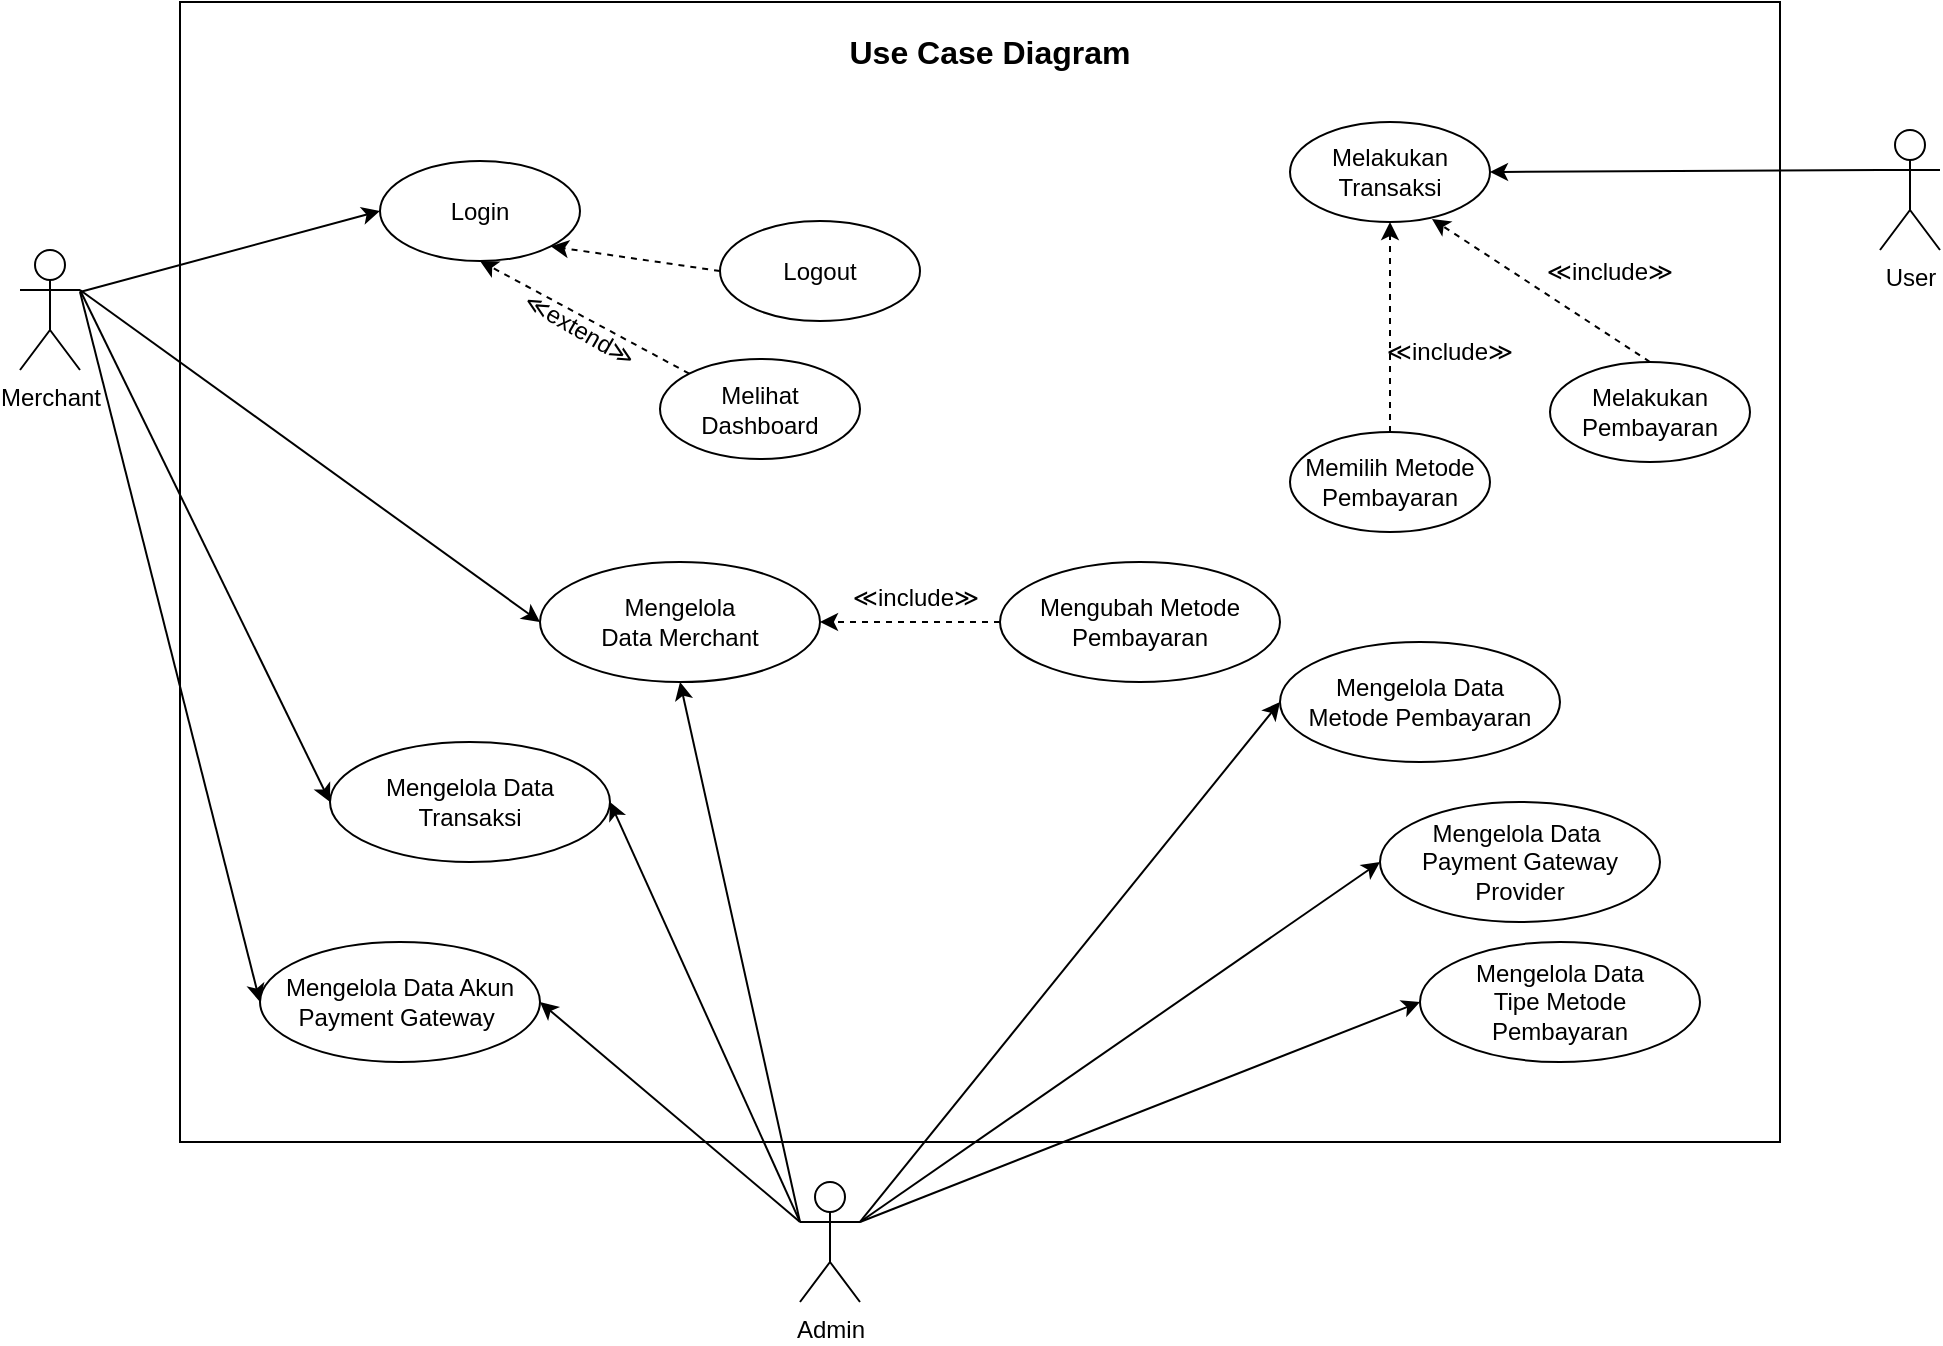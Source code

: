 <mxfile version="21.5.0" type="device">
  <diagram id="72YvLJFX2ekcuao7Z5cQ" name="Page-1">
    <mxGraphModel dx="1122" dy="628" grid="1" gridSize="10" guides="1" tooltips="1" connect="1" arrows="1" fold="1" page="1" pageScale="1" pageWidth="850" pageHeight="1100" math="0" shadow="0">
      <root>
        <mxCell id="0" />
        <mxCell id="1" parent="0" />
        <mxCell id="eZqMwPuGun4IJBvmRAmN-4" value="" style="rounded=0;whiteSpace=wrap;html=1;" parent="1" vertex="1">
          <mxGeometry x="210" y="70" width="800" height="570" as="geometry" />
        </mxCell>
        <mxCell id="eZqMwPuGun4IJBvmRAmN-30" style="edgeStyle=none;rounded=0;orthogonalLoop=1;jettySize=auto;html=1;exitX=1;exitY=0.333;exitDx=0;exitDy=0;exitPerimeter=0;entryX=0;entryY=0.5;entryDx=0;entryDy=0;strokeColor=default;endArrow=classic;endFill=1;" parent="1" target="eZqMwPuGun4IJBvmRAmN-15" edge="1">
          <mxGeometry relative="1" as="geometry">
            <mxPoint x="160" y="215" as="sourcePoint" />
          </mxGeometry>
        </mxCell>
        <mxCell id="N3Vy_uaF9FrjSUs3YiEy-8" style="edgeStyle=none;rounded=0;orthogonalLoop=1;jettySize=auto;html=1;exitX=1;exitY=0.333;exitDx=0;exitDy=0;exitPerimeter=0;entryX=0;entryY=0.5;entryDx=0;entryDy=0;" parent="1" target="eZqMwPuGun4IJBvmRAmN-8" edge="1">
          <mxGeometry relative="1" as="geometry">
            <mxPoint x="160" y="215" as="sourcePoint" />
          </mxGeometry>
        </mxCell>
        <mxCell id="l7-wcFhhHc6C3cMoU6PT-16" style="rounded=0;orthogonalLoop=1;jettySize=auto;html=1;exitX=1;exitY=0.333;exitDx=0;exitDy=0;exitPerimeter=0;entryX=0;entryY=0.5;entryDx=0;entryDy=0;" edge="1" parent="1" source="eZqMwPuGun4IJBvmRAmN-2" target="l7-wcFhhHc6C3cMoU6PT-13">
          <mxGeometry relative="1" as="geometry" />
        </mxCell>
        <mxCell id="l7-wcFhhHc6C3cMoU6PT-17" style="rounded=0;orthogonalLoop=1;jettySize=auto;html=1;exitX=1;exitY=0.333;exitDx=0;exitDy=0;exitPerimeter=0;entryX=0;entryY=0.5;entryDx=0;entryDy=0;" edge="1" parent="1" source="eZqMwPuGun4IJBvmRAmN-2" target="l7-wcFhhHc6C3cMoU6PT-9">
          <mxGeometry relative="1" as="geometry" />
        </mxCell>
        <mxCell id="eZqMwPuGun4IJBvmRAmN-2" value="Merchant" style="shape=umlActor;verticalLabelPosition=bottom;verticalAlign=top;html=1;outlineConnect=0;" parent="1" vertex="1">
          <mxGeometry x="130" y="194" width="30" height="60" as="geometry" />
        </mxCell>
        <mxCell id="eZqMwPuGun4IJBvmRAmN-5" value="Use Case Diagram" style="text;html=1;strokeColor=none;fillColor=none;align=center;verticalAlign=middle;whiteSpace=wrap;rounded=0;fontStyle=1;fontSize=16;" parent="1" vertex="1">
          <mxGeometry x="250" y="80" width="730" height="30" as="geometry" />
        </mxCell>
        <mxCell id="eZqMwPuGun4IJBvmRAmN-8" value="Login" style="ellipse;whiteSpace=wrap;html=1;" parent="1" vertex="1">
          <mxGeometry x="310" y="149.5" width="100" height="50" as="geometry" />
        </mxCell>
        <mxCell id="eZqMwPuGun4IJBvmRAmN-12" style="edgeStyle=none;rounded=0;orthogonalLoop=1;jettySize=auto;html=1;exitX=0;exitY=0.5;exitDx=0;exitDy=0;entryX=1;entryY=1;entryDx=0;entryDy=0;strokeColor=default;endArrow=classic;endFill=1;dashed=1;" parent="1" source="eZqMwPuGun4IJBvmRAmN-10" target="eZqMwPuGun4IJBvmRAmN-8" edge="1">
          <mxGeometry relative="1" as="geometry">
            <mxPoint x="310" y="304.5" as="targetPoint" />
          </mxGeometry>
        </mxCell>
        <mxCell id="eZqMwPuGun4IJBvmRAmN-10" value="Logout" style="ellipse;whiteSpace=wrap;html=1;" parent="1" vertex="1">
          <mxGeometry x="480" y="179.5" width="100" height="50" as="geometry" />
        </mxCell>
        <mxCell id="eZqMwPuGun4IJBvmRAmN-14" value="≪extend≫" style="text;html=1;strokeColor=none;fillColor=none;align=center;verticalAlign=middle;whiteSpace=wrap;rounded=0;rotation=30;" parent="1" vertex="1">
          <mxGeometry x="380" y="218.5" width="60" height="30" as="geometry" />
        </mxCell>
        <mxCell id="eZqMwPuGun4IJBvmRAmN-15" value="Mengelola Data Akun Payment Gateway&amp;nbsp;" style="ellipse;whiteSpace=wrap;html=1;" parent="1" vertex="1">
          <mxGeometry x="250" y="540" width="140" height="60" as="geometry" />
        </mxCell>
        <mxCell id="eZqMwPuGun4IJBvmRAmN-67" style="edgeStyle=none;rounded=0;orthogonalLoop=1;jettySize=auto;html=1;exitX=0;exitY=0;exitDx=0;exitDy=0;entryX=0.5;entryY=1;entryDx=0;entryDy=0;strokeColor=default;endArrow=classic;endFill=1;dashed=1;" parent="1" source="eZqMwPuGun4IJBvmRAmN-66" target="eZqMwPuGun4IJBvmRAmN-8" edge="1">
          <mxGeometry relative="1" as="geometry">
            <mxPoint x="260" y="280" as="targetPoint" />
          </mxGeometry>
        </mxCell>
        <mxCell id="eZqMwPuGun4IJBvmRAmN-66" value="Melihat Dashboard" style="ellipse;whiteSpace=wrap;html=1;" parent="1" vertex="1">
          <mxGeometry x="450" y="248.5" width="100" height="50" as="geometry" />
        </mxCell>
        <mxCell id="l7-wcFhhHc6C3cMoU6PT-8" value="Mengelola Data &lt;br&gt;Tipe Metode &lt;br&gt;Pembayaran" style="ellipse;whiteSpace=wrap;html=1;" vertex="1" parent="1">
          <mxGeometry x="830" y="540" width="140" height="60" as="geometry" />
        </mxCell>
        <mxCell id="l7-wcFhhHc6C3cMoU6PT-9" value="Mengelola Data Transaksi" style="ellipse;whiteSpace=wrap;html=1;" vertex="1" parent="1">
          <mxGeometry x="285" y="440" width="140" height="60" as="geometry" />
        </mxCell>
        <mxCell id="l7-wcFhhHc6C3cMoU6PT-12" value="Mengelola Data&amp;nbsp; &lt;br&gt;Payment Gateway Provider" style="ellipse;whiteSpace=wrap;html=1;" vertex="1" parent="1">
          <mxGeometry x="810" y="470" width="140" height="60" as="geometry" />
        </mxCell>
        <mxCell id="l7-wcFhhHc6C3cMoU6PT-13" value="Mengelola &lt;br&gt;Data Merchant" style="ellipse;whiteSpace=wrap;html=1;" vertex="1" parent="1">
          <mxGeometry x="390" y="350" width="140" height="60" as="geometry" />
        </mxCell>
        <mxCell id="l7-wcFhhHc6C3cMoU6PT-24" style="rounded=0;orthogonalLoop=1;jettySize=auto;html=1;exitX=0;exitY=0.333;exitDx=0;exitDy=0;exitPerimeter=0;entryX=1;entryY=0.5;entryDx=0;entryDy=0;" edge="1" parent="1" source="l7-wcFhhHc6C3cMoU6PT-15" target="eZqMwPuGun4IJBvmRAmN-15">
          <mxGeometry relative="1" as="geometry" />
        </mxCell>
        <mxCell id="l7-wcFhhHc6C3cMoU6PT-25" style="rounded=0;orthogonalLoop=1;jettySize=auto;html=1;exitX=0;exitY=0.333;exitDx=0;exitDy=0;exitPerimeter=0;entryX=1;entryY=0.5;entryDx=0;entryDy=0;" edge="1" parent="1" source="l7-wcFhhHc6C3cMoU6PT-15" target="l7-wcFhhHc6C3cMoU6PT-9">
          <mxGeometry relative="1" as="geometry" />
        </mxCell>
        <mxCell id="l7-wcFhhHc6C3cMoU6PT-26" style="rounded=0;orthogonalLoop=1;jettySize=auto;html=1;exitX=0;exitY=0.333;exitDx=0;exitDy=0;exitPerimeter=0;entryX=0.5;entryY=1;entryDx=0;entryDy=0;" edge="1" parent="1" source="l7-wcFhhHc6C3cMoU6PT-15" target="l7-wcFhhHc6C3cMoU6PT-13">
          <mxGeometry relative="1" as="geometry" />
        </mxCell>
        <mxCell id="l7-wcFhhHc6C3cMoU6PT-27" style="rounded=0;orthogonalLoop=1;jettySize=auto;html=1;exitX=1;exitY=0.333;exitDx=0;exitDy=0;exitPerimeter=0;entryX=0;entryY=0.5;entryDx=0;entryDy=0;" edge="1" parent="1" source="l7-wcFhhHc6C3cMoU6PT-15" target="l7-wcFhhHc6C3cMoU6PT-12">
          <mxGeometry relative="1" as="geometry" />
        </mxCell>
        <mxCell id="l7-wcFhhHc6C3cMoU6PT-28" style="rounded=0;orthogonalLoop=1;jettySize=auto;html=1;exitX=1;exitY=0.333;exitDx=0;exitDy=0;exitPerimeter=0;entryX=0;entryY=0.5;entryDx=0;entryDy=0;" edge="1" parent="1" source="l7-wcFhhHc6C3cMoU6PT-15" target="l7-wcFhhHc6C3cMoU6PT-8">
          <mxGeometry relative="1" as="geometry" />
        </mxCell>
        <mxCell id="l7-wcFhhHc6C3cMoU6PT-45" style="rounded=0;orthogonalLoop=1;jettySize=auto;html=1;exitX=1;exitY=0.333;exitDx=0;exitDy=0;exitPerimeter=0;entryX=0;entryY=0.5;entryDx=0;entryDy=0;" edge="1" parent="1" source="l7-wcFhhHc6C3cMoU6PT-15" target="l7-wcFhhHc6C3cMoU6PT-44">
          <mxGeometry relative="1" as="geometry" />
        </mxCell>
        <mxCell id="l7-wcFhhHc6C3cMoU6PT-15" value="Admin" style="shape=umlActor;verticalLabelPosition=bottom;verticalAlign=top;html=1;outlineConnect=0;" vertex="1" parent="1">
          <mxGeometry x="520" y="660" width="30" height="60" as="geometry" />
        </mxCell>
        <mxCell id="l7-wcFhhHc6C3cMoU6PT-42" style="rounded=0;orthogonalLoop=1;jettySize=auto;html=1;exitX=0;exitY=0.5;exitDx=0;exitDy=0;entryX=1;entryY=0.5;entryDx=0;entryDy=0;dashed=1;" edge="1" parent="1" source="l7-wcFhhHc6C3cMoU6PT-29" target="l7-wcFhhHc6C3cMoU6PT-13">
          <mxGeometry relative="1" as="geometry" />
        </mxCell>
        <mxCell id="l7-wcFhhHc6C3cMoU6PT-29" value="Mengubah Metode Pembayaran" style="ellipse;whiteSpace=wrap;html=1;" vertex="1" parent="1">
          <mxGeometry x="620" y="350" width="140" height="60" as="geometry" />
        </mxCell>
        <mxCell id="l7-wcFhhHc6C3cMoU6PT-43" value="≪include≫" style="text;html=1;strokeColor=none;fillColor=none;align=center;verticalAlign=middle;whiteSpace=wrap;rounded=0;" vertex="1" parent="1">
          <mxGeometry x="548" y="353" width="60" height="30" as="geometry" />
        </mxCell>
        <mxCell id="l7-wcFhhHc6C3cMoU6PT-44" value="Mengelola Data &lt;br&gt;Metode Pembayaran" style="ellipse;whiteSpace=wrap;html=1;" vertex="1" parent="1">
          <mxGeometry x="760" y="390" width="140" height="60" as="geometry" />
        </mxCell>
        <mxCell id="eZqMwPuGun4IJBvmRAmN-3" value="User" style="shape=umlActor;verticalLabelPosition=bottom;verticalAlign=top;html=1;outlineConnect=0;" parent="1" vertex="1">
          <mxGeometry x="1060" y="134" width="30" height="60" as="geometry" />
        </mxCell>
        <mxCell id="eZqMwPuGun4IJBvmRAmN-23" value="Melakukan Transaksi" style="ellipse;whiteSpace=wrap;html=1;" parent="1" vertex="1">
          <mxGeometry x="765" y="130" width="100" height="50" as="geometry" />
        </mxCell>
        <mxCell id="eZqMwPuGun4IJBvmRAmN-24" style="edgeStyle=none;rounded=0;orthogonalLoop=1;jettySize=auto;html=1;exitX=0;exitY=0.333;exitDx=0;exitDy=0;exitPerimeter=0;entryX=1;entryY=0.5;entryDx=0;entryDy=0;strokeColor=default;endArrow=classic;endFill=1;" parent="1" source="eZqMwPuGun4IJBvmRAmN-3" target="eZqMwPuGun4IJBvmRAmN-23" edge="1">
          <mxGeometry relative="1" as="geometry" />
        </mxCell>
        <mxCell id="eZqMwPuGun4IJBvmRAmN-26" value="Memilih Metode Pembayaran" style="ellipse;whiteSpace=wrap;html=1;" parent="1" vertex="1">
          <mxGeometry x="765" y="285" width="100" height="50" as="geometry" />
        </mxCell>
        <mxCell id="eZqMwPuGun4IJBvmRAmN-28" value="≪include≫" style="text;html=1;strokeColor=none;fillColor=none;align=center;verticalAlign=middle;whiteSpace=wrap;rounded=0;" parent="1" vertex="1">
          <mxGeometry x="815" y="230" width="60" height="30" as="geometry" />
        </mxCell>
        <mxCell id="eZqMwPuGun4IJBvmRAmN-63" value="Melakukan Pembayaran" style="ellipse;whiteSpace=wrap;html=1;" parent="1" vertex="1">
          <mxGeometry x="895" y="250" width="100" height="50" as="geometry" />
        </mxCell>
        <mxCell id="eZqMwPuGun4IJBvmRAmN-65" value="≪include≫" style="text;html=1;strokeColor=none;fillColor=none;align=center;verticalAlign=middle;whiteSpace=wrap;rounded=0;" parent="1" vertex="1">
          <mxGeometry x="895" y="190" width="60" height="30" as="geometry" />
        </mxCell>
        <mxCell id="eZqMwPuGun4IJBvmRAmN-27" style="edgeStyle=none;rounded=0;orthogonalLoop=1;jettySize=auto;html=1;exitX=0.5;exitY=0;exitDx=0;exitDy=0;entryX=0.5;entryY=1;entryDx=0;entryDy=0;dashed=1;strokeColor=default;endArrow=classic;endFill=1;" parent="1" source="eZqMwPuGun4IJBvmRAmN-26" target="eZqMwPuGun4IJBvmRAmN-23" edge="1">
          <mxGeometry relative="1" as="geometry" />
        </mxCell>
        <mxCell id="eZqMwPuGun4IJBvmRAmN-64" style="edgeStyle=none;rounded=0;orthogonalLoop=1;jettySize=auto;html=1;exitX=0.5;exitY=0;exitDx=0;exitDy=0;entryX=0.71;entryY=0.97;entryDx=0;entryDy=0;entryPerimeter=0;dashed=1;strokeColor=default;endArrow=classic;endFill=1;" parent="1" source="eZqMwPuGun4IJBvmRAmN-63" target="eZqMwPuGun4IJBvmRAmN-23" edge="1">
          <mxGeometry relative="1" as="geometry" />
        </mxCell>
      </root>
    </mxGraphModel>
  </diagram>
</mxfile>
